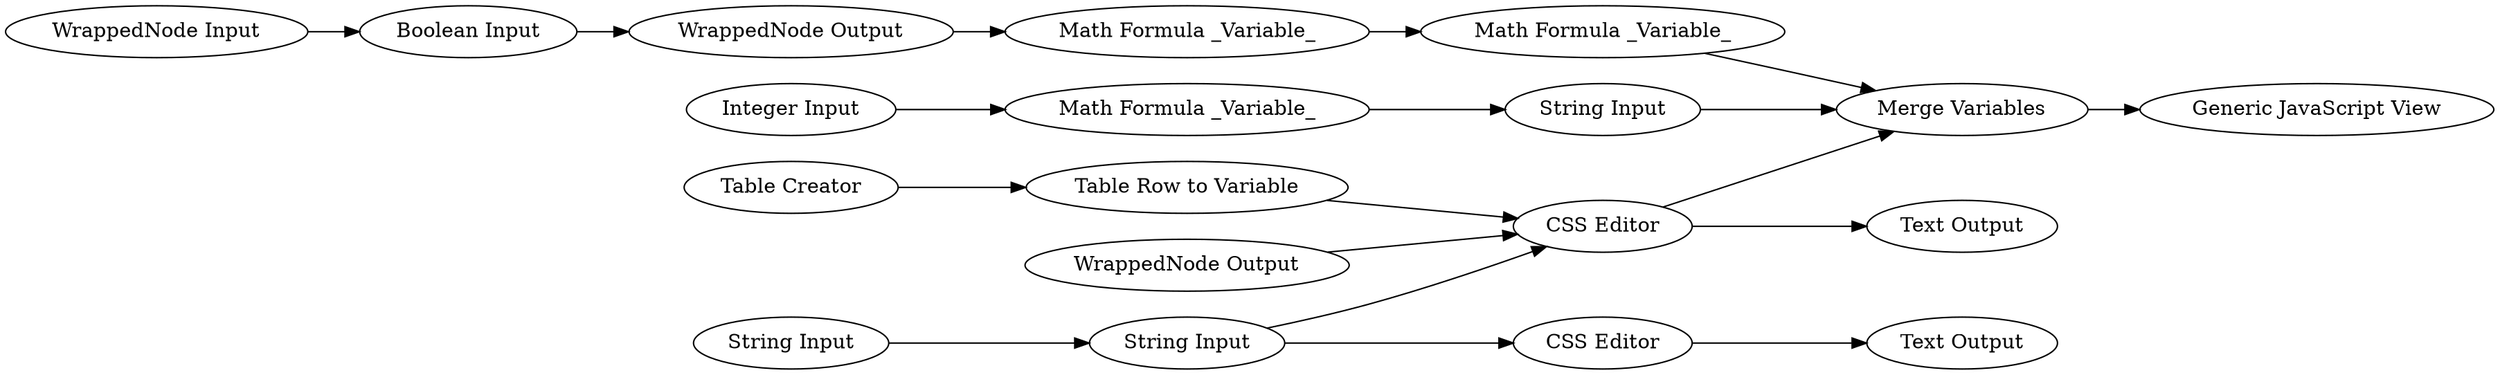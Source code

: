 digraph {
	1166 -> 1164
	1164 -> 1159
	1168 -> 1171
	1179 -> 1180
	1176 -> 1175
	1164 -> 1177
	1173 -> 308
	1170 -> 1173
	1170 -> 1164
	1157 -> 1164
	1177 -> 931
	1174 -> 1176
	1156 -> 1157
	1167 -> 1177
	1180 -> 1177
	1175 -> 1179
	1171 -> 1167
	1169 -> 1170
	1164 [label="CSS Editor"]
	1168 [label="Integer Input"]
	1179 [label="Math Formula _Variable_"]
	1170 [label="String Input"]
	308 [label="Text Output"]
	1177 [label="Merge Variables"]
	1157 [label="Table Row to Variable"]
	1180 [label="Math Formula _Variable_"]
	1169 [label="String Input"]
	1159 [label="Text Output"]
	1166 [label="WrappedNode Output"]
	931 [label="Generic JavaScript View"]
	1174 [label="WrappedNode Input"]
	1167 [label="String Input"]
	1156 [label="Table Creator"]
	1171 [label="Math Formula _Variable_"]
	1176 [label="Boolean Input"]
	1173 [label="CSS Editor"]
	1175 [label="WrappedNode Output"]
	rankdir=LR
}
